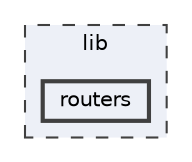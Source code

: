 digraph "lib/routers"
{
 // LATEX_PDF_SIZE
  bgcolor="transparent";
  edge [fontname=Helvetica,fontsize=10,labelfontname=Helvetica,labelfontsize=10];
  node [fontname=Helvetica,fontsize=10,shape=box,height=0.2,width=0.4];
  compound=true
  subgraph clusterdir_97aefd0d527b934f1d99a682da8fe6a9 {
    graph [ bgcolor="#edf0f7", pencolor="grey25", label="lib", fontname=Helvetica,fontsize=10 style="filled,dashed", URL="dir_97aefd0d527b934f1d99a682da8fe6a9.html",tooltip=""]
  dir_f8fc9e4e865f677620a15d4a66010abf [label="routers", fillcolor="#edf0f7", color="grey25", style="filled,bold", URL="dir_f8fc9e4e865f677620a15d4a66010abf.html",tooltip=""];
  }
}
